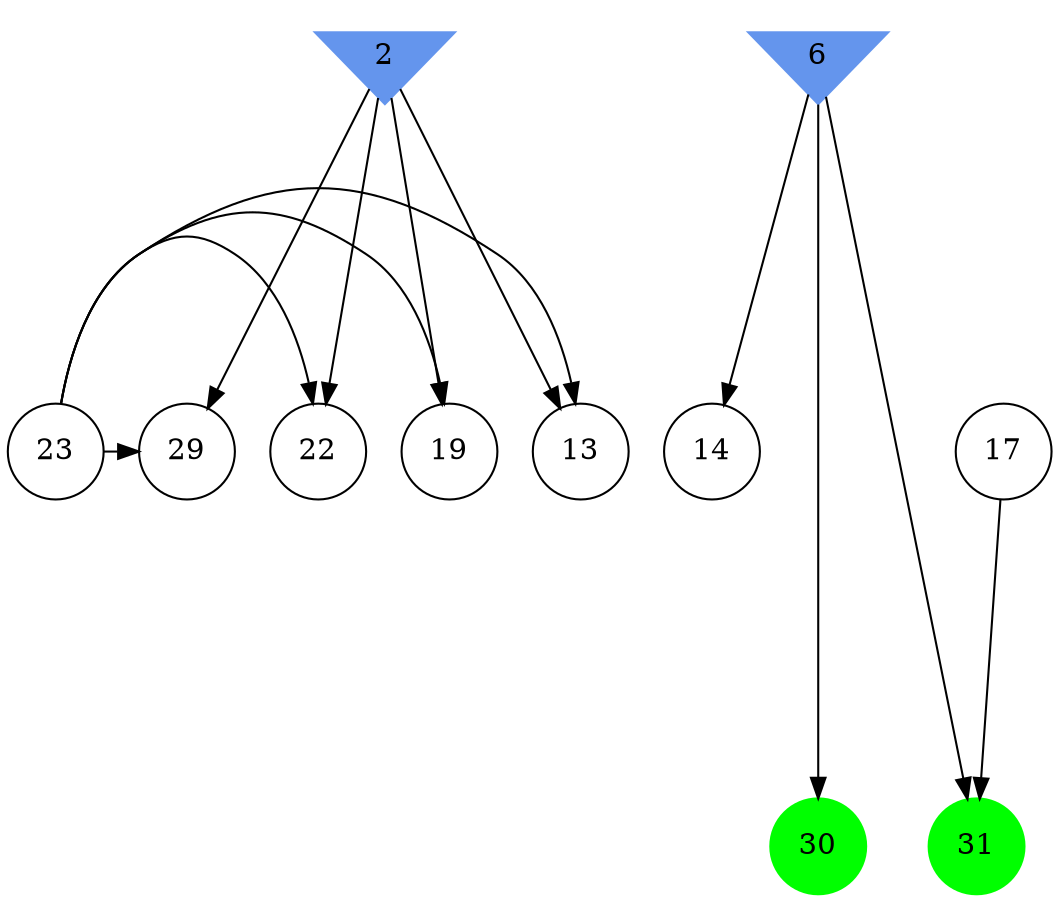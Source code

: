 digraph brain {
	ranksep=2.0;
	2 [shape=invtriangle,style=filled,color=cornflowerblue];
	6 [shape=invtriangle,style=filled,color=cornflowerblue];
	13 [shape=circle,color=black];
	14 [shape=circle,color=black];
	17 [shape=circle,color=black];
	19 [shape=circle,color=black];
	22 [shape=circle,color=black];
	23 [shape=circle,color=black];
	29 [shape=circle,color=black];
	30 [shape=circle,style=filled,color=green];
	31 [shape=circle,style=filled,color=green];
	6	->	14;
	6	->	30;
	2	->	13;
	2	->	29;
	2	->	19;
	2	->	22;
	23	->	13;
	23	->	29;
	23	->	19;
	23	->	22;
	6	->	31;
	17	->	31;
	{ rank=same; 2; 6; }
	{ rank=same; 13; 14; 17; 19; 22; 23; 29; }
	{ rank=same; 30; 31; }
}
